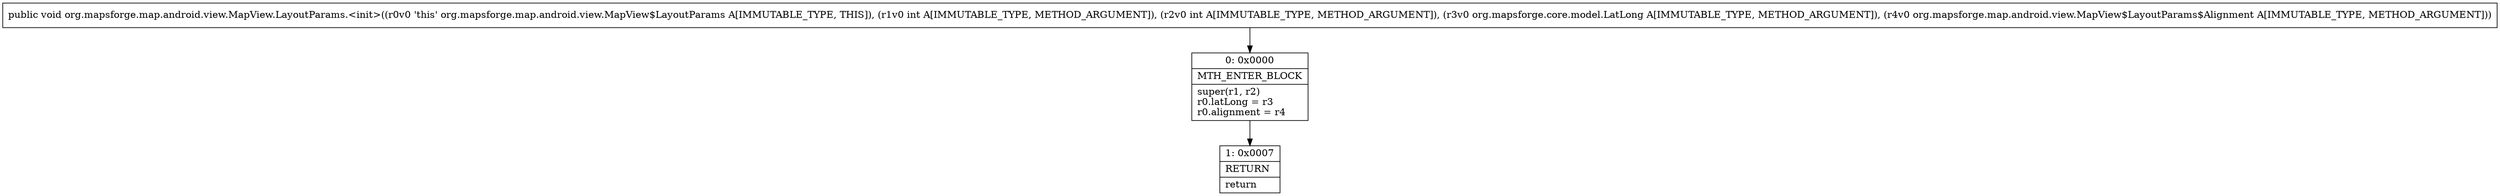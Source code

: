 digraph "CFG fororg.mapsforge.map.android.view.MapView.LayoutParams.\<init\>(IILorg\/mapsforge\/core\/model\/LatLong;Lorg\/mapsforge\/map\/android\/view\/MapView$LayoutParams$Alignment;)V" {
Node_0 [shape=record,label="{0\:\ 0x0000|MTH_ENTER_BLOCK\l|super(r1, r2)\lr0.latLong = r3\lr0.alignment = r4\l}"];
Node_1 [shape=record,label="{1\:\ 0x0007|RETURN\l|return\l}"];
MethodNode[shape=record,label="{public void org.mapsforge.map.android.view.MapView.LayoutParams.\<init\>((r0v0 'this' org.mapsforge.map.android.view.MapView$LayoutParams A[IMMUTABLE_TYPE, THIS]), (r1v0 int A[IMMUTABLE_TYPE, METHOD_ARGUMENT]), (r2v0 int A[IMMUTABLE_TYPE, METHOD_ARGUMENT]), (r3v0 org.mapsforge.core.model.LatLong A[IMMUTABLE_TYPE, METHOD_ARGUMENT]), (r4v0 org.mapsforge.map.android.view.MapView$LayoutParams$Alignment A[IMMUTABLE_TYPE, METHOD_ARGUMENT])) }"];
MethodNode -> Node_0;
Node_0 -> Node_1;
}

